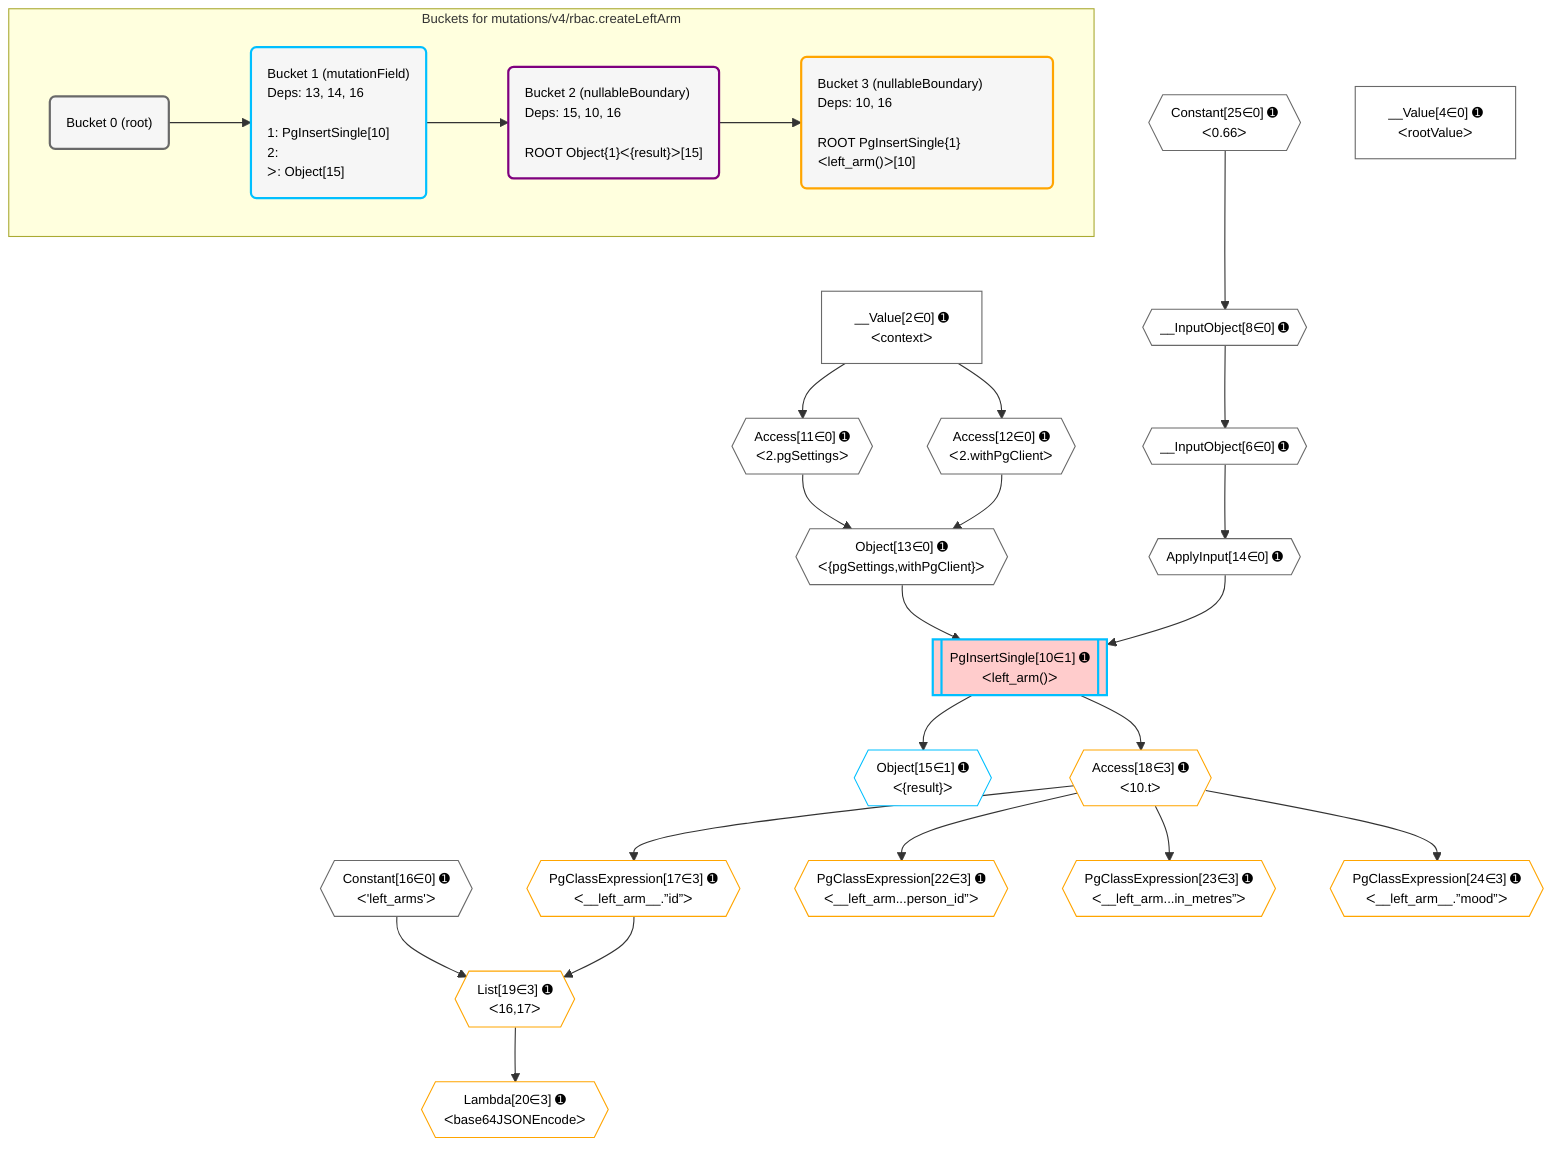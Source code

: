 %%{init: {'themeVariables': { 'fontSize': '12px'}}}%%
graph TD
    classDef path fill:#eee,stroke:#000,color:#000
    classDef plan fill:#fff,stroke-width:1px,color:#000
    classDef itemplan fill:#fff,stroke-width:2px,color:#000
    classDef unbatchedplan fill:#dff,stroke-width:1px,color:#000
    classDef sideeffectplan fill:#fcc,stroke-width:2px,color:#000
    classDef bucket fill:#f6f6f6,color:#000,stroke-width:2px,text-align:left

    subgraph "Buckets for mutations/v4/rbac.createLeftArm"
    Bucket0("Bucket 0 (root)"):::bucket
    Bucket1("Bucket 1 (mutationField)<br />Deps: 13, 14, 16<br /><br />1: PgInsertSingle[10]<br />2: <br />ᐳ: Object[15]"):::bucket
    Bucket2("Bucket 2 (nullableBoundary)<br />Deps: 15, 10, 16<br /><br />ROOT Object{1}ᐸ{result}ᐳ[15]"):::bucket
    Bucket3("Bucket 3 (nullableBoundary)<br />Deps: 10, 16<br /><br />ROOT PgInsertSingle{1}ᐸleft_arm()ᐳ[10]"):::bucket
    end
    Bucket0 --> Bucket1
    Bucket1 --> Bucket2
    Bucket2 --> Bucket3

    %% plan dependencies
    __InputObject6{{"__InputObject[6∈0] ➊"}}:::plan
    __InputObject8{{"__InputObject[8∈0] ➊"}}:::plan
    __InputObject8 --> __InputObject6
    Object13{{"Object[13∈0] ➊<br />ᐸ{pgSettings,withPgClient}ᐳ"}}:::plan
    Access11{{"Access[11∈0] ➊<br />ᐸ2.pgSettingsᐳ"}}:::plan
    Access12{{"Access[12∈0] ➊<br />ᐸ2.withPgClientᐳ"}}:::plan
    Access11 & Access12 --> Object13
    Constant25{{"Constant[25∈0] ➊<br />ᐸ0.66ᐳ"}}:::plan
    Constant25 --> __InputObject8
    __Value2["__Value[2∈0] ➊<br />ᐸcontextᐳ"]:::plan
    __Value2 --> Access11
    __Value2 --> Access12
    ApplyInput14{{"ApplyInput[14∈0] ➊"}}:::plan
    __InputObject6 --> ApplyInput14
    __Value4["__Value[4∈0] ➊<br />ᐸrootValueᐳ"]:::plan
    Constant16{{"Constant[16∈0] ➊<br />ᐸ'left_arms'ᐳ"}}:::plan
    PgInsertSingle10[["PgInsertSingle[10∈1] ➊<br />ᐸleft_arm()ᐳ"]]:::sideeffectplan
    Object13 & ApplyInput14 --> PgInsertSingle10
    Object15{{"Object[15∈1] ➊<br />ᐸ{result}ᐳ"}}:::plan
    PgInsertSingle10 --> Object15
    List19{{"List[19∈3] ➊<br />ᐸ16,17ᐳ"}}:::plan
    PgClassExpression17{{"PgClassExpression[17∈3] ➊<br />ᐸ__left_arm__.”id”ᐳ"}}:::plan
    Constant16 & PgClassExpression17 --> List19
    Access18{{"Access[18∈3] ➊<br />ᐸ10.tᐳ"}}:::plan
    Access18 --> PgClassExpression17
    PgInsertSingle10 --> Access18
    Lambda20{{"Lambda[20∈3] ➊<br />ᐸbase64JSONEncodeᐳ"}}:::plan
    List19 --> Lambda20
    PgClassExpression22{{"PgClassExpression[22∈3] ➊<br />ᐸ__left_arm...person_id”ᐳ"}}:::plan
    Access18 --> PgClassExpression22
    PgClassExpression23{{"PgClassExpression[23∈3] ➊<br />ᐸ__left_arm...in_metres”ᐳ"}}:::plan
    Access18 --> PgClassExpression23
    PgClassExpression24{{"PgClassExpression[24∈3] ➊<br />ᐸ__left_arm__.”mood”ᐳ"}}:::plan
    Access18 --> PgClassExpression24

    %% define steps
    classDef bucket0 stroke:#696969
    class Bucket0,__Value2,__Value4,__InputObject6,__InputObject8,Access11,Access12,Object13,ApplyInput14,Constant16,Constant25 bucket0
    classDef bucket1 stroke:#00bfff
    class Bucket1,PgInsertSingle10,Object15 bucket1
    classDef bucket2 stroke:#7f007f
    class Bucket2 bucket2
    classDef bucket3 stroke:#ffa500
    class Bucket3,PgClassExpression17,Access18,List19,Lambda20,PgClassExpression22,PgClassExpression23,PgClassExpression24 bucket3